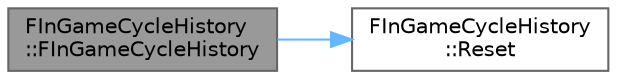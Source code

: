 digraph "FInGameCycleHistory::FInGameCycleHistory"
{
 // INTERACTIVE_SVG=YES
 // LATEX_PDF_SIZE
  bgcolor="transparent";
  edge [fontname=Helvetica,fontsize=10,labelfontname=Helvetica,labelfontsize=10];
  node [fontname=Helvetica,fontsize=10,shape=box,height=0.2,width=0.4];
  rankdir="LR";
  Node1 [id="Node000001",label="FInGameCycleHistory\l::FInGameCycleHistory",height=0.2,width=0.4,color="gray40", fillcolor="grey60", style="filled", fontcolor="black",tooltip=" "];
  Node1 -> Node2 [id="edge1_Node000001_Node000002",color="steelblue1",style="solid",tooltip=" "];
  Node2 [id="Node000002",label="FInGameCycleHistory\l::Reset",height=0.2,width=0.4,color="grey40", fillcolor="white", style="filled",URL="$db/d83/structFInGameCycleHistory.html#a8dec1febaf8630cf537df2dd019cafd5",tooltip=" "];
}

